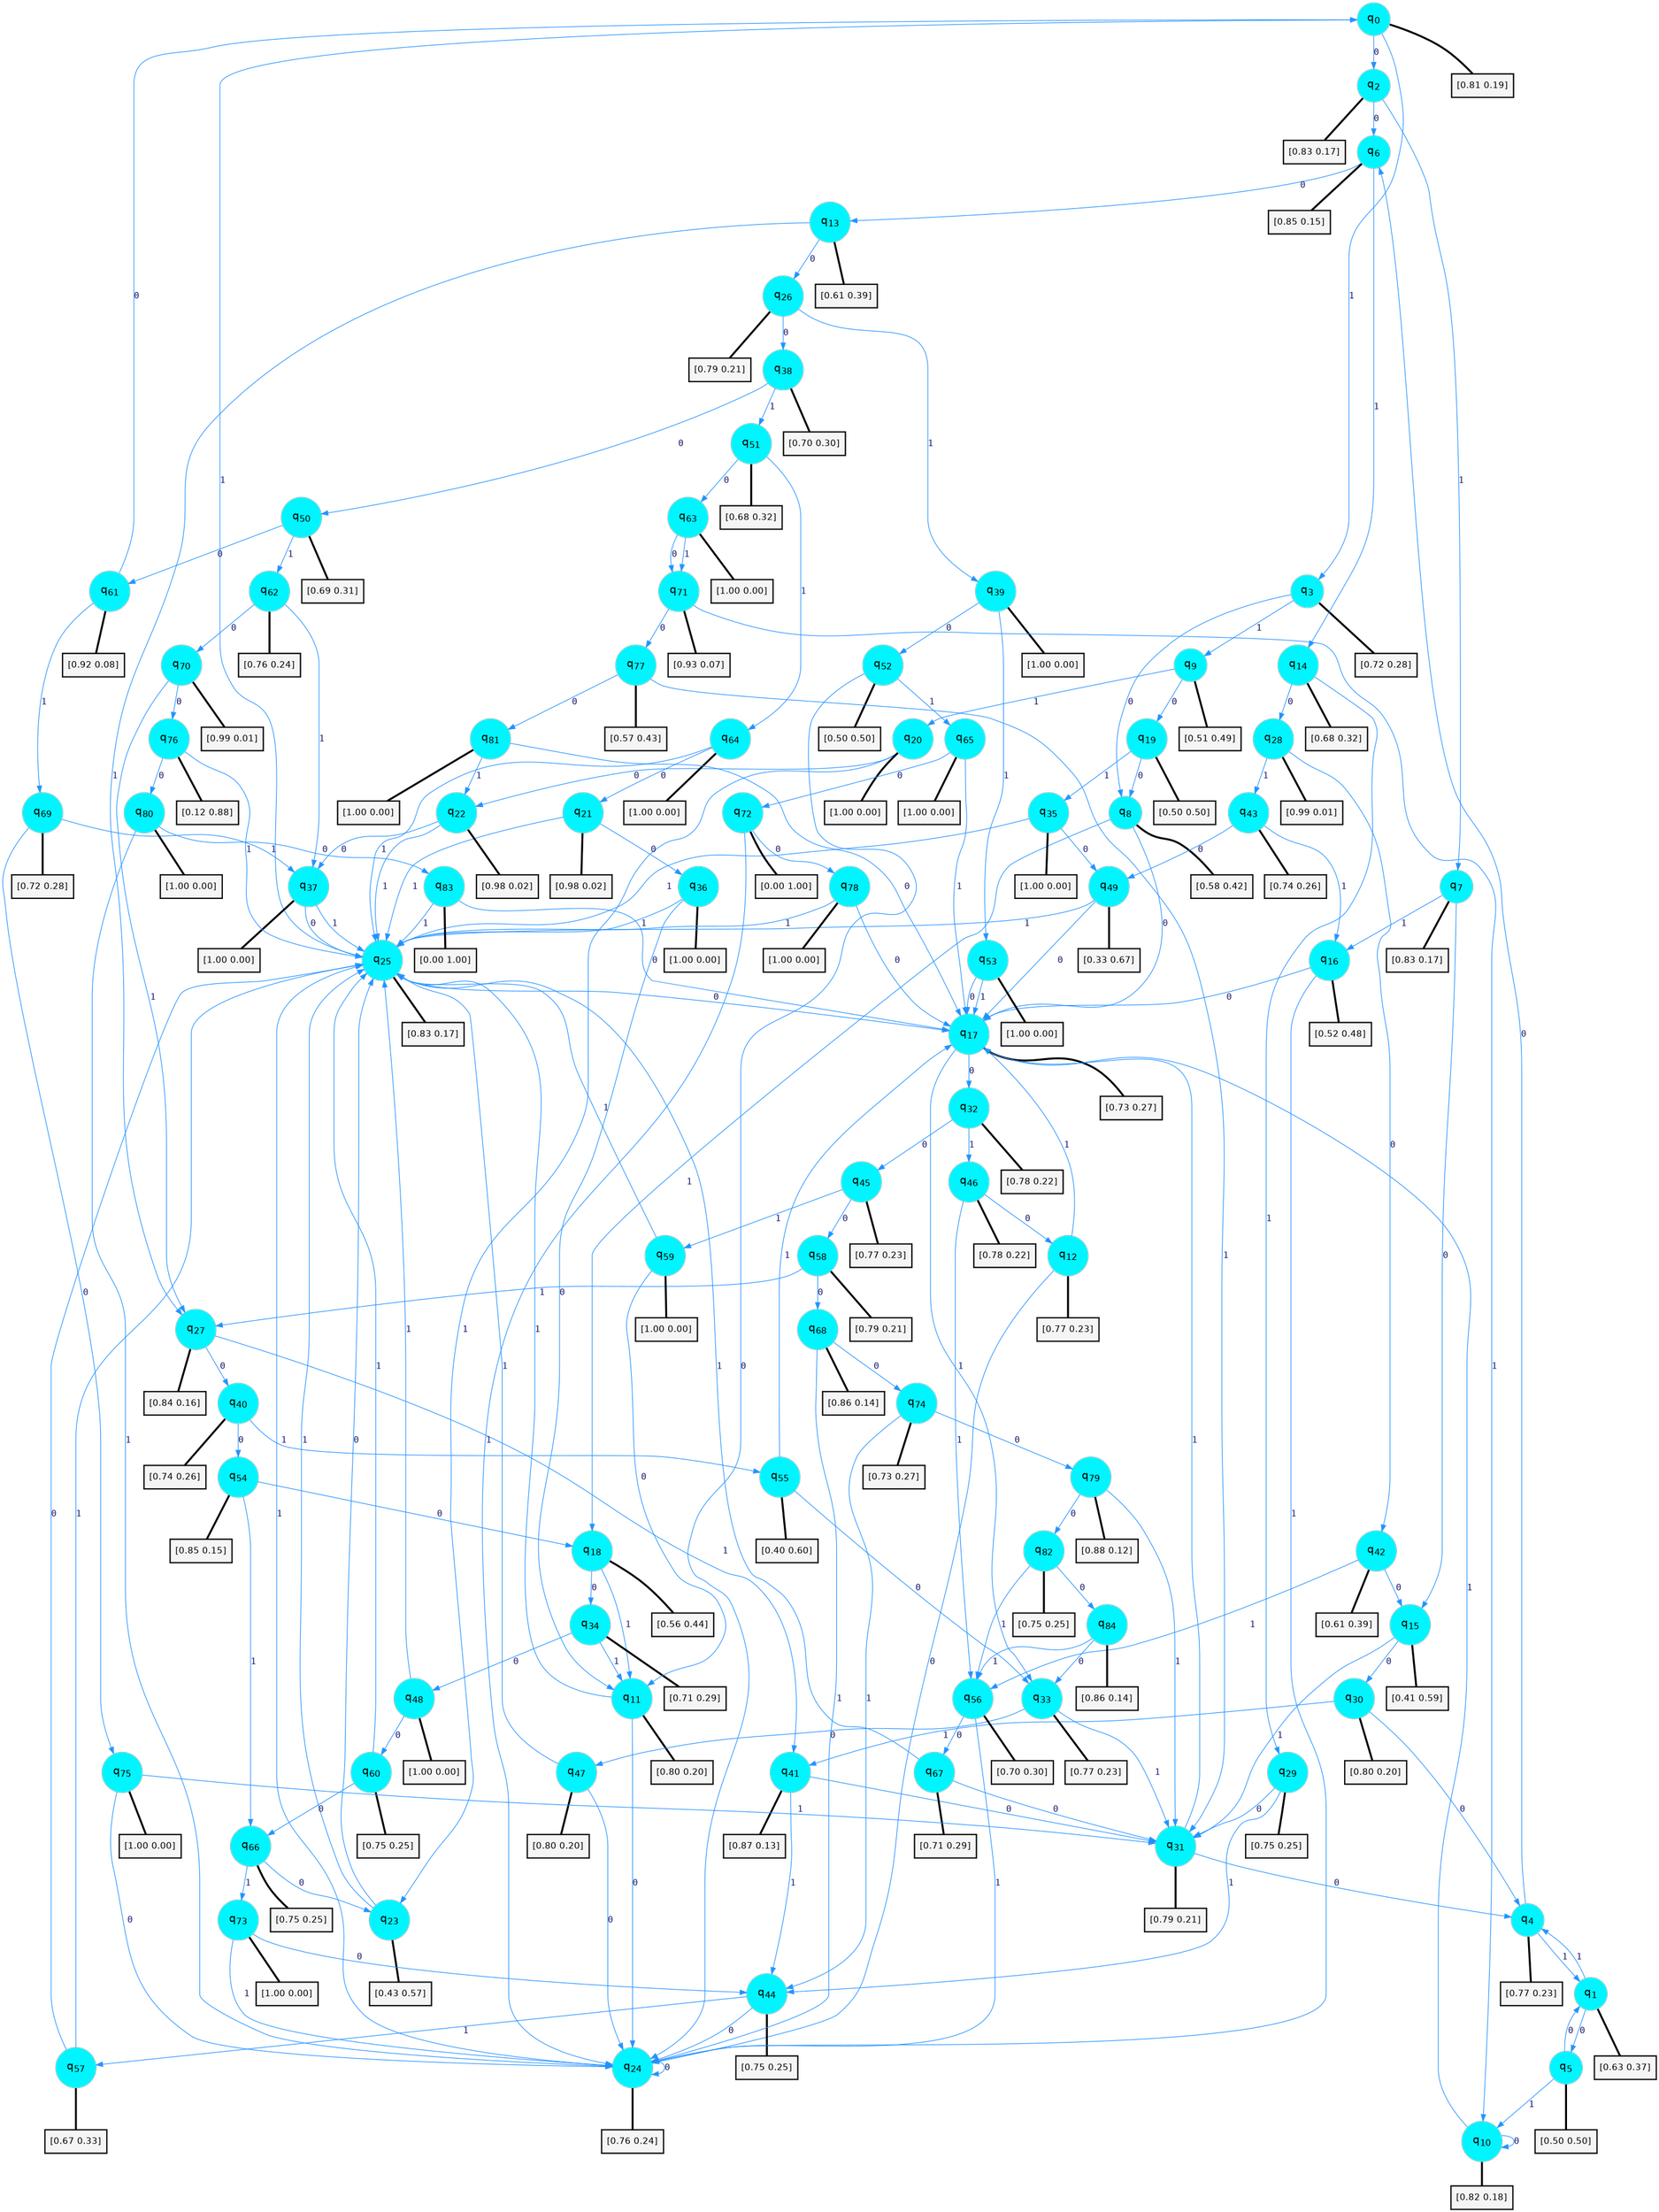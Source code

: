 digraph G {
graph [
bgcolor=transparent, dpi=300, rankdir=TD, size="40,25"];
node [
color=gray, fillcolor=turquoise1, fontcolor=black, fontname=Helvetica, fontsize=16, fontweight=bold, shape=circle, style=filled];
edge [
arrowsize=1, color=dodgerblue1, fontcolor=midnightblue, fontname=courier, fontweight=bold, penwidth=1, style=solid, weight=20];
0[label=<q<SUB>0</SUB>>];
1[label=<q<SUB>1</SUB>>];
2[label=<q<SUB>2</SUB>>];
3[label=<q<SUB>3</SUB>>];
4[label=<q<SUB>4</SUB>>];
5[label=<q<SUB>5</SUB>>];
6[label=<q<SUB>6</SUB>>];
7[label=<q<SUB>7</SUB>>];
8[label=<q<SUB>8</SUB>>];
9[label=<q<SUB>9</SUB>>];
10[label=<q<SUB>10</SUB>>];
11[label=<q<SUB>11</SUB>>];
12[label=<q<SUB>12</SUB>>];
13[label=<q<SUB>13</SUB>>];
14[label=<q<SUB>14</SUB>>];
15[label=<q<SUB>15</SUB>>];
16[label=<q<SUB>16</SUB>>];
17[label=<q<SUB>17</SUB>>];
18[label=<q<SUB>18</SUB>>];
19[label=<q<SUB>19</SUB>>];
20[label=<q<SUB>20</SUB>>];
21[label=<q<SUB>21</SUB>>];
22[label=<q<SUB>22</SUB>>];
23[label=<q<SUB>23</SUB>>];
24[label=<q<SUB>24</SUB>>];
25[label=<q<SUB>25</SUB>>];
26[label=<q<SUB>26</SUB>>];
27[label=<q<SUB>27</SUB>>];
28[label=<q<SUB>28</SUB>>];
29[label=<q<SUB>29</SUB>>];
30[label=<q<SUB>30</SUB>>];
31[label=<q<SUB>31</SUB>>];
32[label=<q<SUB>32</SUB>>];
33[label=<q<SUB>33</SUB>>];
34[label=<q<SUB>34</SUB>>];
35[label=<q<SUB>35</SUB>>];
36[label=<q<SUB>36</SUB>>];
37[label=<q<SUB>37</SUB>>];
38[label=<q<SUB>38</SUB>>];
39[label=<q<SUB>39</SUB>>];
40[label=<q<SUB>40</SUB>>];
41[label=<q<SUB>41</SUB>>];
42[label=<q<SUB>42</SUB>>];
43[label=<q<SUB>43</SUB>>];
44[label=<q<SUB>44</SUB>>];
45[label=<q<SUB>45</SUB>>];
46[label=<q<SUB>46</SUB>>];
47[label=<q<SUB>47</SUB>>];
48[label=<q<SUB>48</SUB>>];
49[label=<q<SUB>49</SUB>>];
50[label=<q<SUB>50</SUB>>];
51[label=<q<SUB>51</SUB>>];
52[label=<q<SUB>52</SUB>>];
53[label=<q<SUB>53</SUB>>];
54[label=<q<SUB>54</SUB>>];
55[label=<q<SUB>55</SUB>>];
56[label=<q<SUB>56</SUB>>];
57[label=<q<SUB>57</SUB>>];
58[label=<q<SUB>58</SUB>>];
59[label=<q<SUB>59</SUB>>];
60[label=<q<SUB>60</SUB>>];
61[label=<q<SUB>61</SUB>>];
62[label=<q<SUB>62</SUB>>];
63[label=<q<SUB>63</SUB>>];
64[label=<q<SUB>64</SUB>>];
65[label=<q<SUB>65</SUB>>];
66[label=<q<SUB>66</SUB>>];
67[label=<q<SUB>67</SUB>>];
68[label=<q<SUB>68</SUB>>];
69[label=<q<SUB>69</SUB>>];
70[label=<q<SUB>70</SUB>>];
71[label=<q<SUB>71</SUB>>];
72[label=<q<SUB>72</SUB>>];
73[label=<q<SUB>73</SUB>>];
74[label=<q<SUB>74</SUB>>];
75[label=<q<SUB>75</SUB>>];
76[label=<q<SUB>76</SUB>>];
77[label=<q<SUB>77</SUB>>];
78[label=<q<SUB>78</SUB>>];
79[label=<q<SUB>79</SUB>>];
80[label=<q<SUB>80</SUB>>];
81[label=<q<SUB>81</SUB>>];
82[label=<q<SUB>82</SUB>>];
83[label=<q<SUB>83</SUB>>];
84[label=<q<SUB>84</SUB>>];
85[label="[0.81 0.19]", shape=box,fontcolor=black, fontname=Helvetica, fontsize=14, penwidth=2, fillcolor=whitesmoke,color=black];
86[label="[0.63 0.37]", shape=box,fontcolor=black, fontname=Helvetica, fontsize=14, penwidth=2, fillcolor=whitesmoke,color=black];
87[label="[0.83 0.17]", shape=box,fontcolor=black, fontname=Helvetica, fontsize=14, penwidth=2, fillcolor=whitesmoke,color=black];
88[label="[0.72 0.28]", shape=box,fontcolor=black, fontname=Helvetica, fontsize=14, penwidth=2, fillcolor=whitesmoke,color=black];
89[label="[0.77 0.23]", shape=box,fontcolor=black, fontname=Helvetica, fontsize=14, penwidth=2, fillcolor=whitesmoke,color=black];
90[label="[0.50 0.50]", shape=box,fontcolor=black, fontname=Helvetica, fontsize=14, penwidth=2, fillcolor=whitesmoke,color=black];
91[label="[0.85 0.15]", shape=box,fontcolor=black, fontname=Helvetica, fontsize=14, penwidth=2, fillcolor=whitesmoke,color=black];
92[label="[0.83 0.17]", shape=box,fontcolor=black, fontname=Helvetica, fontsize=14, penwidth=2, fillcolor=whitesmoke,color=black];
93[label="[0.58 0.42]", shape=box,fontcolor=black, fontname=Helvetica, fontsize=14, penwidth=2, fillcolor=whitesmoke,color=black];
94[label="[0.51 0.49]", shape=box,fontcolor=black, fontname=Helvetica, fontsize=14, penwidth=2, fillcolor=whitesmoke,color=black];
95[label="[0.82 0.18]", shape=box,fontcolor=black, fontname=Helvetica, fontsize=14, penwidth=2, fillcolor=whitesmoke,color=black];
96[label="[0.80 0.20]", shape=box,fontcolor=black, fontname=Helvetica, fontsize=14, penwidth=2, fillcolor=whitesmoke,color=black];
97[label="[0.77 0.23]", shape=box,fontcolor=black, fontname=Helvetica, fontsize=14, penwidth=2, fillcolor=whitesmoke,color=black];
98[label="[0.61 0.39]", shape=box,fontcolor=black, fontname=Helvetica, fontsize=14, penwidth=2, fillcolor=whitesmoke,color=black];
99[label="[0.68 0.32]", shape=box,fontcolor=black, fontname=Helvetica, fontsize=14, penwidth=2, fillcolor=whitesmoke,color=black];
100[label="[0.41 0.59]", shape=box,fontcolor=black, fontname=Helvetica, fontsize=14, penwidth=2, fillcolor=whitesmoke,color=black];
101[label="[0.52 0.48]", shape=box,fontcolor=black, fontname=Helvetica, fontsize=14, penwidth=2, fillcolor=whitesmoke,color=black];
102[label="[0.73 0.27]", shape=box,fontcolor=black, fontname=Helvetica, fontsize=14, penwidth=2, fillcolor=whitesmoke,color=black];
103[label="[0.56 0.44]", shape=box,fontcolor=black, fontname=Helvetica, fontsize=14, penwidth=2, fillcolor=whitesmoke,color=black];
104[label="[0.50 0.50]", shape=box,fontcolor=black, fontname=Helvetica, fontsize=14, penwidth=2, fillcolor=whitesmoke,color=black];
105[label="[1.00 0.00]", shape=box,fontcolor=black, fontname=Helvetica, fontsize=14, penwidth=2, fillcolor=whitesmoke,color=black];
106[label="[0.98 0.02]", shape=box,fontcolor=black, fontname=Helvetica, fontsize=14, penwidth=2, fillcolor=whitesmoke,color=black];
107[label="[0.98 0.02]", shape=box,fontcolor=black, fontname=Helvetica, fontsize=14, penwidth=2, fillcolor=whitesmoke,color=black];
108[label="[0.43 0.57]", shape=box,fontcolor=black, fontname=Helvetica, fontsize=14, penwidth=2, fillcolor=whitesmoke,color=black];
109[label="[0.76 0.24]", shape=box,fontcolor=black, fontname=Helvetica, fontsize=14, penwidth=2, fillcolor=whitesmoke,color=black];
110[label="[0.83 0.17]", shape=box,fontcolor=black, fontname=Helvetica, fontsize=14, penwidth=2, fillcolor=whitesmoke,color=black];
111[label="[0.79 0.21]", shape=box,fontcolor=black, fontname=Helvetica, fontsize=14, penwidth=2, fillcolor=whitesmoke,color=black];
112[label="[0.84 0.16]", shape=box,fontcolor=black, fontname=Helvetica, fontsize=14, penwidth=2, fillcolor=whitesmoke,color=black];
113[label="[0.99 0.01]", shape=box,fontcolor=black, fontname=Helvetica, fontsize=14, penwidth=2, fillcolor=whitesmoke,color=black];
114[label="[0.75 0.25]", shape=box,fontcolor=black, fontname=Helvetica, fontsize=14, penwidth=2, fillcolor=whitesmoke,color=black];
115[label="[0.80 0.20]", shape=box,fontcolor=black, fontname=Helvetica, fontsize=14, penwidth=2, fillcolor=whitesmoke,color=black];
116[label="[0.79 0.21]", shape=box,fontcolor=black, fontname=Helvetica, fontsize=14, penwidth=2, fillcolor=whitesmoke,color=black];
117[label="[0.78 0.22]", shape=box,fontcolor=black, fontname=Helvetica, fontsize=14, penwidth=2, fillcolor=whitesmoke,color=black];
118[label="[0.77 0.23]", shape=box,fontcolor=black, fontname=Helvetica, fontsize=14, penwidth=2, fillcolor=whitesmoke,color=black];
119[label="[0.71 0.29]", shape=box,fontcolor=black, fontname=Helvetica, fontsize=14, penwidth=2, fillcolor=whitesmoke,color=black];
120[label="[1.00 0.00]", shape=box,fontcolor=black, fontname=Helvetica, fontsize=14, penwidth=2, fillcolor=whitesmoke,color=black];
121[label="[1.00 0.00]", shape=box,fontcolor=black, fontname=Helvetica, fontsize=14, penwidth=2, fillcolor=whitesmoke,color=black];
122[label="[1.00 0.00]", shape=box,fontcolor=black, fontname=Helvetica, fontsize=14, penwidth=2, fillcolor=whitesmoke,color=black];
123[label="[0.70 0.30]", shape=box,fontcolor=black, fontname=Helvetica, fontsize=14, penwidth=2, fillcolor=whitesmoke,color=black];
124[label="[1.00 0.00]", shape=box,fontcolor=black, fontname=Helvetica, fontsize=14, penwidth=2, fillcolor=whitesmoke,color=black];
125[label="[0.74 0.26]", shape=box,fontcolor=black, fontname=Helvetica, fontsize=14, penwidth=2, fillcolor=whitesmoke,color=black];
126[label="[0.87 0.13]", shape=box,fontcolor=black, fontname=Helvetica, fontsize=14, penwidth=2, fillcolor=whitesmoke,color=black];
127[label="[0.61 0.39]", shape=box,fontcolor=black, fontname=Helvetica, fontsize=14, penwidth=2, fillcolor=whitesmoke,color=black];
128[label="[0.74 0.26]", shape=box,fontcolor=black, fontname=Helvetica, fontsize=14, penwidth=2, fillcolor=whitesmoke,color=black];
129[label="[0.75 0.25]", shape=box,fontcolor=black, fontname=Helvetica, fontsize=14, penwidth=2, fillcolor=whitesmoke,color=black];
130[label="[0.77 0.23]", shape=box,fontcolor=black, fontname=Helvetica, fontsize=14, penwidth=2, fillcolor=whitesmoke,color=black];
131[label="[0.78 0.22]", shape=box,fontcolor=black, fontname=Helvetica, fontsize=14, penwidth=2, fillcolor=whitesmoke,color=black];
132[label="[0.80 0.20]", shape=box,fontcolor=black, fontname=Helvetica, fontsize=14, penwidth=2, fillcolor=whitesmoke,color=black];
133[label="[1.00 0.00]", shape=box,fontcolor=black, fontname=Helvetica, fontsize=14, penwidth=2, fillcolor=whitesmoke,color=black];
134[label="[0.33 0.67]", shape=box,fontcolor=black, fontname=Helvetica, fontsize=14, penwidth=2, fillcolor=whitesmoke,color=black];
135[label="[0.69 0.31]", shape=box,fontcolor=black, fontname=Helvetica, fontsize=14, penwidth=2, fillcolor=whitesmoke,color=black];
136[label="[0.68 0.32]", shape=box,fontcolor=black, fontname=Helvetica, fontsize=14, penwidth=2, fillcolor=whitesmoke,color=black];
137[label="[0.50 0.50]", shape=box,fontcolor=black, fontname=Helvetica, fontsize=14, penwidth=2, fillcolor=whitesmoke,color=black];
138[label="[1.00 0.00]", shape=box,fontcolor=black, fontname=Helvetica, fontsize=14, penwidth=2, fillcolor=whitesmoke,color=black];
139[label="[0.85 0.15]", shape=box,fontcolor=black, fontname=Helvetica, fontsize=14, penwidth=2, fillcolor=whitesmoke,color=black];
140[label="[0.40 0.60]", shape=box,fontcolor=black, fontname=Helvetica, fontsize=14, penwidth=2, fillcolor=whitesmoke,color=black];
141[label="[0.70 0.30]", shape=box,fontcolor=black, fontname=Helvetica, fontsize=14, penwidth=2, fillcolor=whitesmoke,color=black];
142[label="[0.67 0.33]", shape=box,fontcolor=black, fontname=Helvetica, fontsize=14, penwidth=2, fillcolor=whitesmoke,color=black];
143[label="[0.79 0.21]", shape=box,fontcolor=black, fontname=Helvetica, fontsize=14, penwidth=2, fillcolor=whitesmoke,color=black];
144[label="[1.00 0.00]", shape=box,fontcolor=black, fontname=Helvetica, fontsize=14, penwidth=2, fillcolor=whitesmoke,color=black];
145[label="[0.75 0.25]", shape=box,fontcolor=black, fontname=Helvetica, fontsize=14, penwidth=2, fillcolor=whitesmoke,color=black];
146[label="[0.92 0.08]", shape=box,fontcolor=black, fontname=Helvetica, fontsize=14, penwidth=2, fillcolor=whitesmoke,color=black];
147[label="[0.76 0.24]", shape=box,fontcolor=black, fontname=Helvetica, fontsize=14, penwidth=2, fillcolor=whitesmoke,color=black];
148[label="[1.00 0.00]", shape=box,fontcolor=black, fontname=Helvetica, fontsize=14, penwidth=2, fillcolor=whitesmoke,color=black];
149[label="[1.00 0.00]", shape=box,fontcolor=black, fontname=Helvetica, fontsize=14, penwidth=2, fillcolor=whitesmoke,color=black];
150[label="[1.00 0.00]", shape=box,fontcolor=black, fontname=Helvetica, fontsize=14, penwidth=2, fillcolor=whitesmoke,color=black];
151[label="[0.75 0.25]", shape=box,fontcolor=black, fontname=Helvetica, fontsize=14, penwidth=2, fillcolor=whitesmoke,color=black];
152[label="[0.71 0.29]", shape=box,fontcolor=black, fontname=Helvetica, fontsize=14, penwidth=2, fillcolor=whitesmoke,color=black];
153[label="[0.86 0.14]", shape=box,fontcolor=black, fontname=Helvetica, fontsize=14, penwidth=2, fillcolor=whitesmoke,color=black];
154[label="[0.72 0.28]", shape=box,fontcolor=black, fontname=Helvetica, fontsize=14, penwidth=2, fillcolor=whitesmoke,color=black];
155[label="[0.99 0.01]", shape=box,fontcolor=black, fontname=Helvetica, fontsize=14, penwidth=2, fillcolor=whitesmoke,color=black];
156[label="[0.93 0.07]", shape=box,fontcolor=black, fontname=Helvetica, fontsize=14, penwidth=2, fillcolor=whitesmoke,color=black];
157[label="[0.00 1.00]", shape=box,fontcolor=black, fontname=Helvetica, fontsize=14, penwidth=2, fillcolor=whitesmoke,color=black];
158[label="[1.00 0.00]", shape=box,fontcolor=black, fontname=Helvetica, fontsize=14, penwidth=2, fillcolor=whitesmoke,color=black];
159[label="[0.73 0.27]", shape=box,fontcolor=black, fontname=Helvetica, fontsize=14, penwidth=2, fillcolor=whitesmoke,color=black];
160[label="[1.00 0.00]", shape=box,fontcolor=black, fontname=Helvetica, fontsize=14, penwidth=2, fillcolor=whitesmoke,color=black];
161[label="[0.12 0.88]", shape=box,fontcolor=black, fontname=Helvetica, fontsize=14, penwidth=2, fillcolor=whitesmoke,color=black];
162[label="[0.57 0.43]", shape=box,fontcolor=black, fontname=Helvetica, fontsize=14, penwidth=2, fillcolor=whitesmoke,color=black];
163[label="[1.00 0.00]", shape=box,fontcolor=black, fontname=Helvetica, fontsize=14, penwidth=2, fillcolor=whitesmoke,color=black];
164[label="[0.88 0.12]", shape=box,fontcolor=black, fontname=Helvetica, fontsize=14, penwidth=2, fillcolor=whitesmoke,color=black];
165[label="[1.00 0.00]", shape=box,fontcolor=black, fontname=Helvetica, fontsize=14, penwidth=2, fillcolor=whitesmoke,color=black];
166[label="[1.00 0.00]", shape=box,fontcolor=black, fontname=Helvetica, fontsize=14, penwidth=2, fillcolor=whitesmoke,color=black];
167[label="[0.75 0.25]", shape=box,fontcolor=black, fontname=Helvetica, fontsize=14, penwidth=2, fillcolor=whitesmoke,color=black];
168[label="[0.00 1.00]", shape=box,fontcolor=black, fontname=Helvetica, fontsize=14, penwidth=2, fillcolor=whitesmoke,color=black];
169[label="[0.86 0.14]", shape=box,fontcolor=black, fontname=Helvetica, fontsize=14, penwidth=2, fillcolor=whitesmoke,color=black];
0->2 [label=0];
0->3 [label=1];
0->85 [arrowhead=none, penwidth=3,color=black];
1->5 [label=0];
1->4 [label=1];
1->86 [arrowhead=none, penwidth=3,color=black];
2->6 [label=0];
2->7 [label=1];
2->87 [arrowhead=none, penwidth=3,color=black];
3->8 [label=0];
3->9 [label=1];
3->88 [arrowhead=none, penwidth=3,color=black];
4->6 [label=0];
4->1 [label=1];
4->89 [arrowhead=none, penwidth=3,color=black];
5->1 [label=0];
5->10 [label=1];
5->90 [arrowhead=none, penwidth=3,color=black];
6->13 [label=0];
6->14 [label=1];
6->91 [arrowhead=none, penwidth=3,color=black];
7->15 [label=0];
7->16 [label=1];
7->92 [arrowhead=none, penwidth=3,color=black];
8->17 [label=0];
8->18 [label=1];
8->93 [arrowhead=none, penwidth=3,color=black];
9->19 [label=0];
9->20 [label=1];
9->94 [arrowhead=none, penwidth=3,color=black];
10->10 [label=0];
10->17 [label=1];
10->95 [arrowhead=none, penwidth=3,color=black];
11->24 [label=0];
11->25 [label=1];
11->96 [arrowhead=none, penwidth=3,color=black];
12->24 [label=0];
12->17 [label=1];
12->97 [arrowhead=none, penwidth=3,color=black];
13->26 [label=0];
13->27 [label=1];
13->98 [arrowhead=none, penwidth=3,color=black];
14->28 [label=0];
14->29 [label=1];
14->99 [arrowhead=none, penwidth=3,color=black];
15->30 [label=0];
15->31 [label=1];
15->100 [arrowhead=none, penwidth=3,color=black];
16->17 [label=0];
16->24 [label=1];
16->101 [arrowhead=none, penwidth=3,color=black];
17->32 [label=0];
17->33 [label=1];
17->102 [arrowhead=none, penwidth=3,color=black];
18->34 [label=0];
18->11 [label=1];
18->103 [arrowhead=none, penwidth=3,color=black];
19->8 [label=0];
19->35 [label=1];
19->104 [arrowhead=none, penwidth=3,color=black];
20->22 [label=0];
20->23 [label=1];
20->105 [arrowhead=none, penwidth=3,color=black];
21->36 [label=0];
21->25 [label=1];
21->106 [arrowhead=none, penwidth=3,color=black];
22->37 [label=0];
22->25 [label=1];
22->107 [arrowhead=none, penwidth=3,color=black];
23->25 [label=0];
23->25 [label=1];
23->108 [arrowhead=none, penwidth=3,color=black];
24->24 [label=0];
24->25 [label=1];
24->109 [arrowhead=none, penwidth=3,color=black];
25->17 [label=0];
25->0 [label=1];
25->110 [arrowhead=none, penwidth=3,color=black];
26->38 [label=0];
26->39 [label=1];
26->111 [arrowhead=none, penwidth=3,color=black];
27->40 [label=0];
27->41 [label=1];
27->112 [arrowhead=none, penwidth=3,color=black];
28->42 [label=0];
28->43 [label=1];
28->113 [arrowhead=none, penwidth=3,color=black];
29->31 [label=0];
29->44 [label=1];
29->114 [arrowhead=none, penwidth=3,color=black];
30->4 [label=0];
30->41 [label=1];
30->115 [arrowhead=none, penwidth=3,color=black];
31->4 [label=0];
31->17 [label=1];
31->116 [arrowhead=none, penwidth=3,color=black];
32->45 [label=0];
32->46 [label=1];
32->117 [arrowhead=none, penwidth=3,color=black];
33->47 [label=0];
33->31 [label=1];
33->118 [arrowhead=none, penwidth=3,color=black];
34->48 [label=0];
34->11 [label=1];
34->119 [arrowhead=none, penwidth=3,color=black];
35->49 [label=0];
35->25 [label=1];
35->120 [arrowhead=none, penwidth=3,color=black];
36->11 [label=0];
36->25 [label=1];
36->121 [arrowhead=none, penwidth=3,color=black];
37->25 [label=0];
37->25 [label=1];
37->122 [arrowhead=none, penwidth=3,color=black];
38->50 [label=0];
38->51 [label=1];
38->123 [arrowhead=none, penwidth=3,color=black];
39->52 [label=0];
39->53 [label=1];
39->124 [arrowhead=none, penwidth=3,color=black];
40->54 [label=0];
40->55 [label=1];
40->125 [arrowhead=none, penwidth=3,color=black];
41->31 [label=0];
41->44 [label=1];
41->126 [arrowhead=none, penwidth=3,color=black];
42->15 [label=0];
42->56 [label=1];
42->127 [arrowhead=none, penwidth=3,color=black];
43->49 [label=0];
43->16 [label=1];
43->128 [arrowhead=none, penwidth=3,color=black];
44->24 [label=0];
44->57 [label=1];
44->129 [arrowhead=none, penwidth=3,color=black];
45->58 [label=0];
45->59 [label=1];
45->130 [arrowhead=none, penwidth=3,color=black];
46->12 [label=0];
46->56 [label=1];
46->131 [arrowhead=none, penwidth=3,color=black];
47->24 [label=0];
47->25 [label=1];
47->132 [arrowhead=none, penwidth=3,color=black];
48->60 [label=0];
48->25 [label=1];
48->133 [arrowhead=none, penwidth=3,color=black];
49->17 [label=0];
49->25 [label=1];
49->134 [arrowhead=none, penwidth=3,color=black];
50->61 [label=0];
50->62 [label=1];
50->135 [arrowhead=none, penwidth=3,color=black];
51->63 [label=0];
51->64 [label=1];
51->136 [arrowhead=none, penwidth=3,color=black];
52->24 [label=0];
52->65 [label=1];
52->137 [arrowhead=none, penwidth=3,color=black];
53->17 [label=0];
53->17 [label=1];
53->138 [arrowhead=none, penwidth=3,color=black];
54->18 [label=0];
54->66 [label=1];
54->139 [arrowhead=none, penwidth=3,color=black];
55->33 [label=0];
55->17 [label=1];
55->140 [arrowhead=none, penwidth=3,color=black];
56->67 [label=0];
56->24 [label=1];
56->141 [arrowhead=none, penwidth=3,color=black];
57->25 [label=0];
57->25 [label=1];
57->142 [arrowhead=none, penwidth=3,color=black];
58->68 [label=0];
58->27 [label=1];
58->143 [arrowhead=none, penwidth=3,color=black];
59->11 [label=0];
59->25 [label=1];
59->144 [arrowhead=none, penwidth=3,color=black];
60->66 [label=0];
60->25 [label=1];
60->145 [arrowhead=none, penwidth=3,color=black];
61->0 [label=0];
61->69 [label=1];
61->146 [arrowhead=none, penwidth=3,color=black];
62->70 [label=0];
62->37 [label=1];
62->147 [arrowhead=none, penwidth=3,color=black];
63->71 [label=0];
63->71 [label=1];
63->148 [arrowhead=none, penwidth=3,color=black];
64->21 [label=0];
64->25 [label=1];
64->149 [arrowhead=none, penwidth=3,color=black];
65->72 [label=0];
65->17 [label=1];
65->150 [arrowhead=none, penwidth=3,color=black];
66->23 [label=0];
66->73 [label=1];
66->151 [arrowhead=none, penwidth=3,color=black];
67->31 [label=0];
67->25 [label=1];
67->152 [arrowhead=none, penwidth=3,color=black];
68->74 [label=0];
68->24 [label=1];
68->153 [arrowhead=none, penwidth=3,color=black];
69->75 [label=0];
69->37 [label=1];
69->154 [arrowhead=none, penwidth=3,color=black];
70->76 [label=0];
70->27 [label=1];
70->155 [arrowhead=none, penwidth=3,color=black];
71->77 [label=0];
71->10 [label=1];
71->156 [arrowhead=none, penwidth=3,color=black];
72->78 [label=0];
72->24 [label=1];
72->157 [arrowhead=none, penwidth=3,color=black];
73->44 [label=0];
73->24 [label=1];
73->158 [arrowhead=none, penwidth=3,color=black];
74->79 [label=0];
74->44 [label=1];
74->159 [arrowhead=none, penwidth=3,color=black];
75->24 [label=0];
75->31 [label=1];
75->160 [arrowhead=none, penwidth=3,color=black];
76->80 [label=0];
76->25 [label=1];
76->161 [arrowhead=none, penwidth=3,color=black];
77->81 [label=0];
77->31 [label=1];
77->162 [arrowhead=none, penwidth=3,color=black];
78->17 [label=0];
78->25 [label=1];
78->163 [arrowhead=none, penwidth=3,color=black];
79->82 [label=0];
79->31 [label=1];
79->164 [arrowhead=none, penwidth=3,color=black];
80->83 [label=0];
80->24 [label=1];
80->165 [arrowhead=none, penwidth=3,color=black];
81->17 [label=0];
81->22 [label=1];
81->166 [arrowhead=none, penwidth=3,color=black];
82->84 [label=0];
82->56 [label=1];
82->167 [arrowhead=none, penwidth=3,color=black];
83->17 [label=0];
83->25 [label=1];
83->168 [arrowhead=none, penwidth=3,color=black];
84->33 [label=0];
84->56 [label=1];
84->169 [arrowhead=none, penwidth=3,color=black];
}
